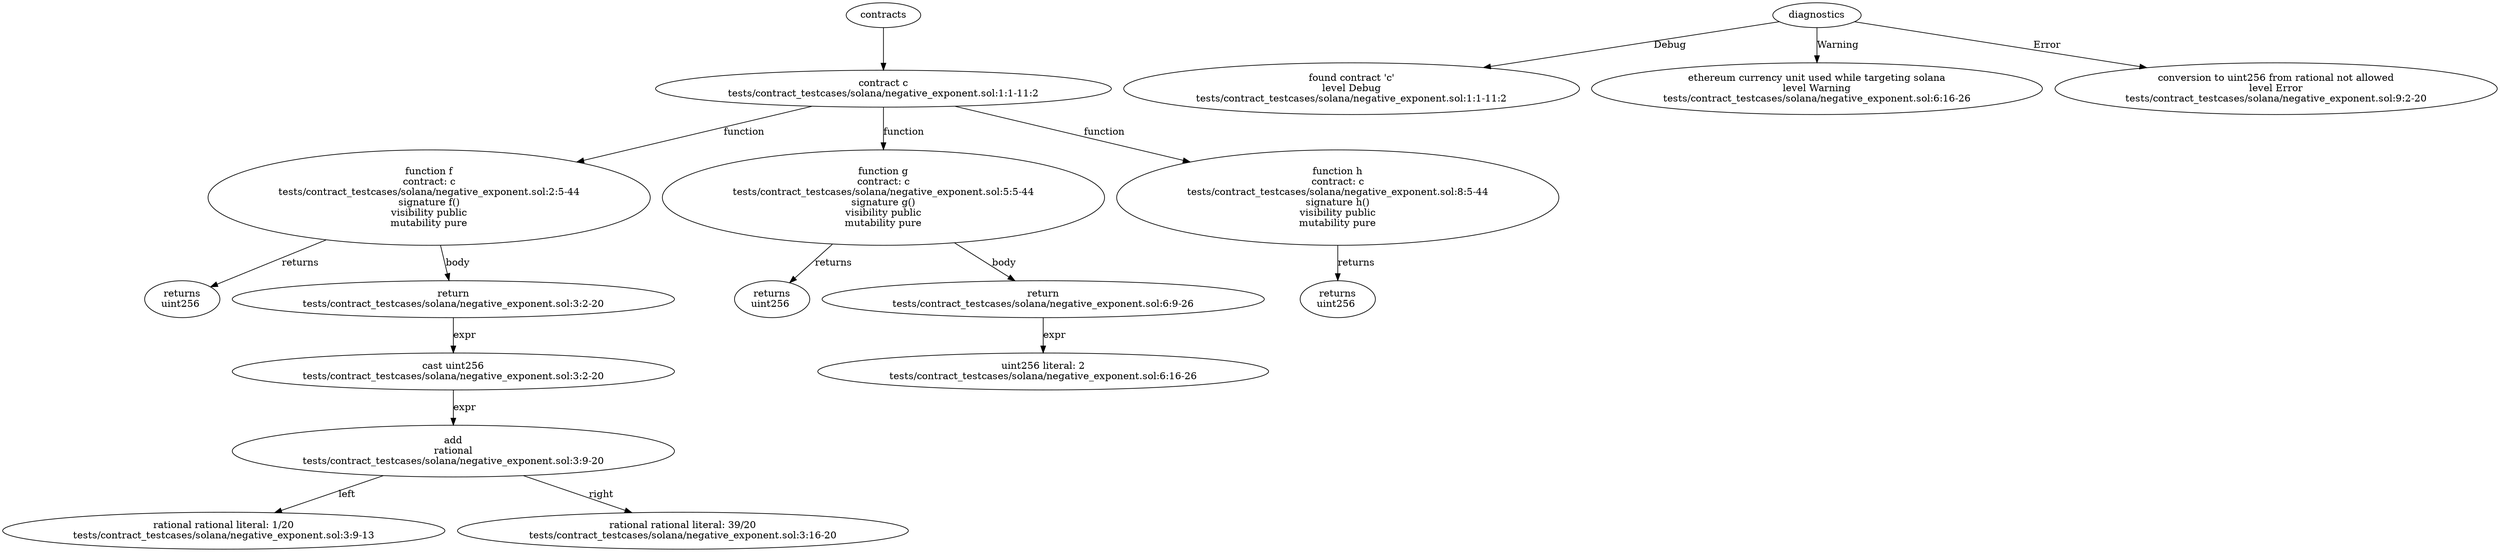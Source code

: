 strict digraph "tests/contract_testcases/solana/negative_exponent.sol" {
	contract [label="contract c\ntests/contract_testcases/solana/negative_exponent.sol:1:1-11:2"]
	f [label="function f\ncontract: c\ntests/contract_testcases/solana/negative_exponent.sol:2:5-44\nsignature f()\nvisibility public\nmutability pure"]
	returns [label="returns\nuint256 "]
	return [label="return\ntests/contract_testcases/solana/negative_exponent.sol:3:2-20"]
	cast [label="cast uint256\ntests/contract_testcases/solana/negative_exponent.sol:3:2-20"]
	add [label="add\nrational\ntests/contract_testcases/solana/negative_exponent.sol:3:9-20"]
	rational_literal [label="rational rational literal: 1/20\ntests/contract_testcases/solana/negative_exponent.sol:3:9-13"]
	rational_literal_8 [label="rational rational literal: 39/20\ntests/contract_testcases/solana/negative_exponent.sol:3:16-20"]
	g [label="function g\ncontract: c\ntests/contract_testcases/solana/negative_exponent.sol:5:5-44\nsignature g()\nvisibility public\nmutability pure"]
	returns_10 [label="returns\nuint256 "]
	return_11 [label="return\ntests/contract_testcases/solana/negative_exponent.sol:6:9-26"]
	number_literal [label="uint256 literal: 2\ntests/contract_testcases/solana/negative_exponent.sol:6:16-26"]
	h [label="function h\ncontract: c\ntests/contract_testcases/solana/negative_exponent.sol:8:5-44\nsignature h()\nvisibility public\nmutability pure"]
	returns_14 [label="returns\nuint256 "]
	diagnostic [label="found contract 'c'\nlevel Debug\ntests/contract_testcases/solana/negative_exponent.sol:1:1-11:2"]
	diagnostic_17 [label="ethereum currency unit used while targeting solana\nlevel Warning\ntests/contract_testcases/solana/negative_exponent.sol:6:16-26"]
	diagnostic_18 [label="conversion to uint256 from rational not allowed\nlevel Error\ntests/contract_testcases/solana/negative_exponent.sol:9:2-20"]
	contracts -> contract
	contract -> f [label="function"]
	f -> returns [label="returns"]
	f -> return [label="body"]
	return -> cast [label="expr"]
	cast -> add [label="expr"]
	add -> rational_literal [label="left"]
	add -> rational_literal_8 [label="right"]
	contract -> g [label="function"]
	g -> returns_10 [label="returns"]
	g -> return_11 [label="body"]
	return_11 -> number_literal [label="expr"]
	contract -> h [label="function"]
	h -> returns_14 [label="returns"]
	diagnostics -> diagnostic [label="Debug"]
	diagnostics -> diagnostic_17 [label="Warning"]
	diagnostics -> diagnostic_18 [label="Error"]
}
